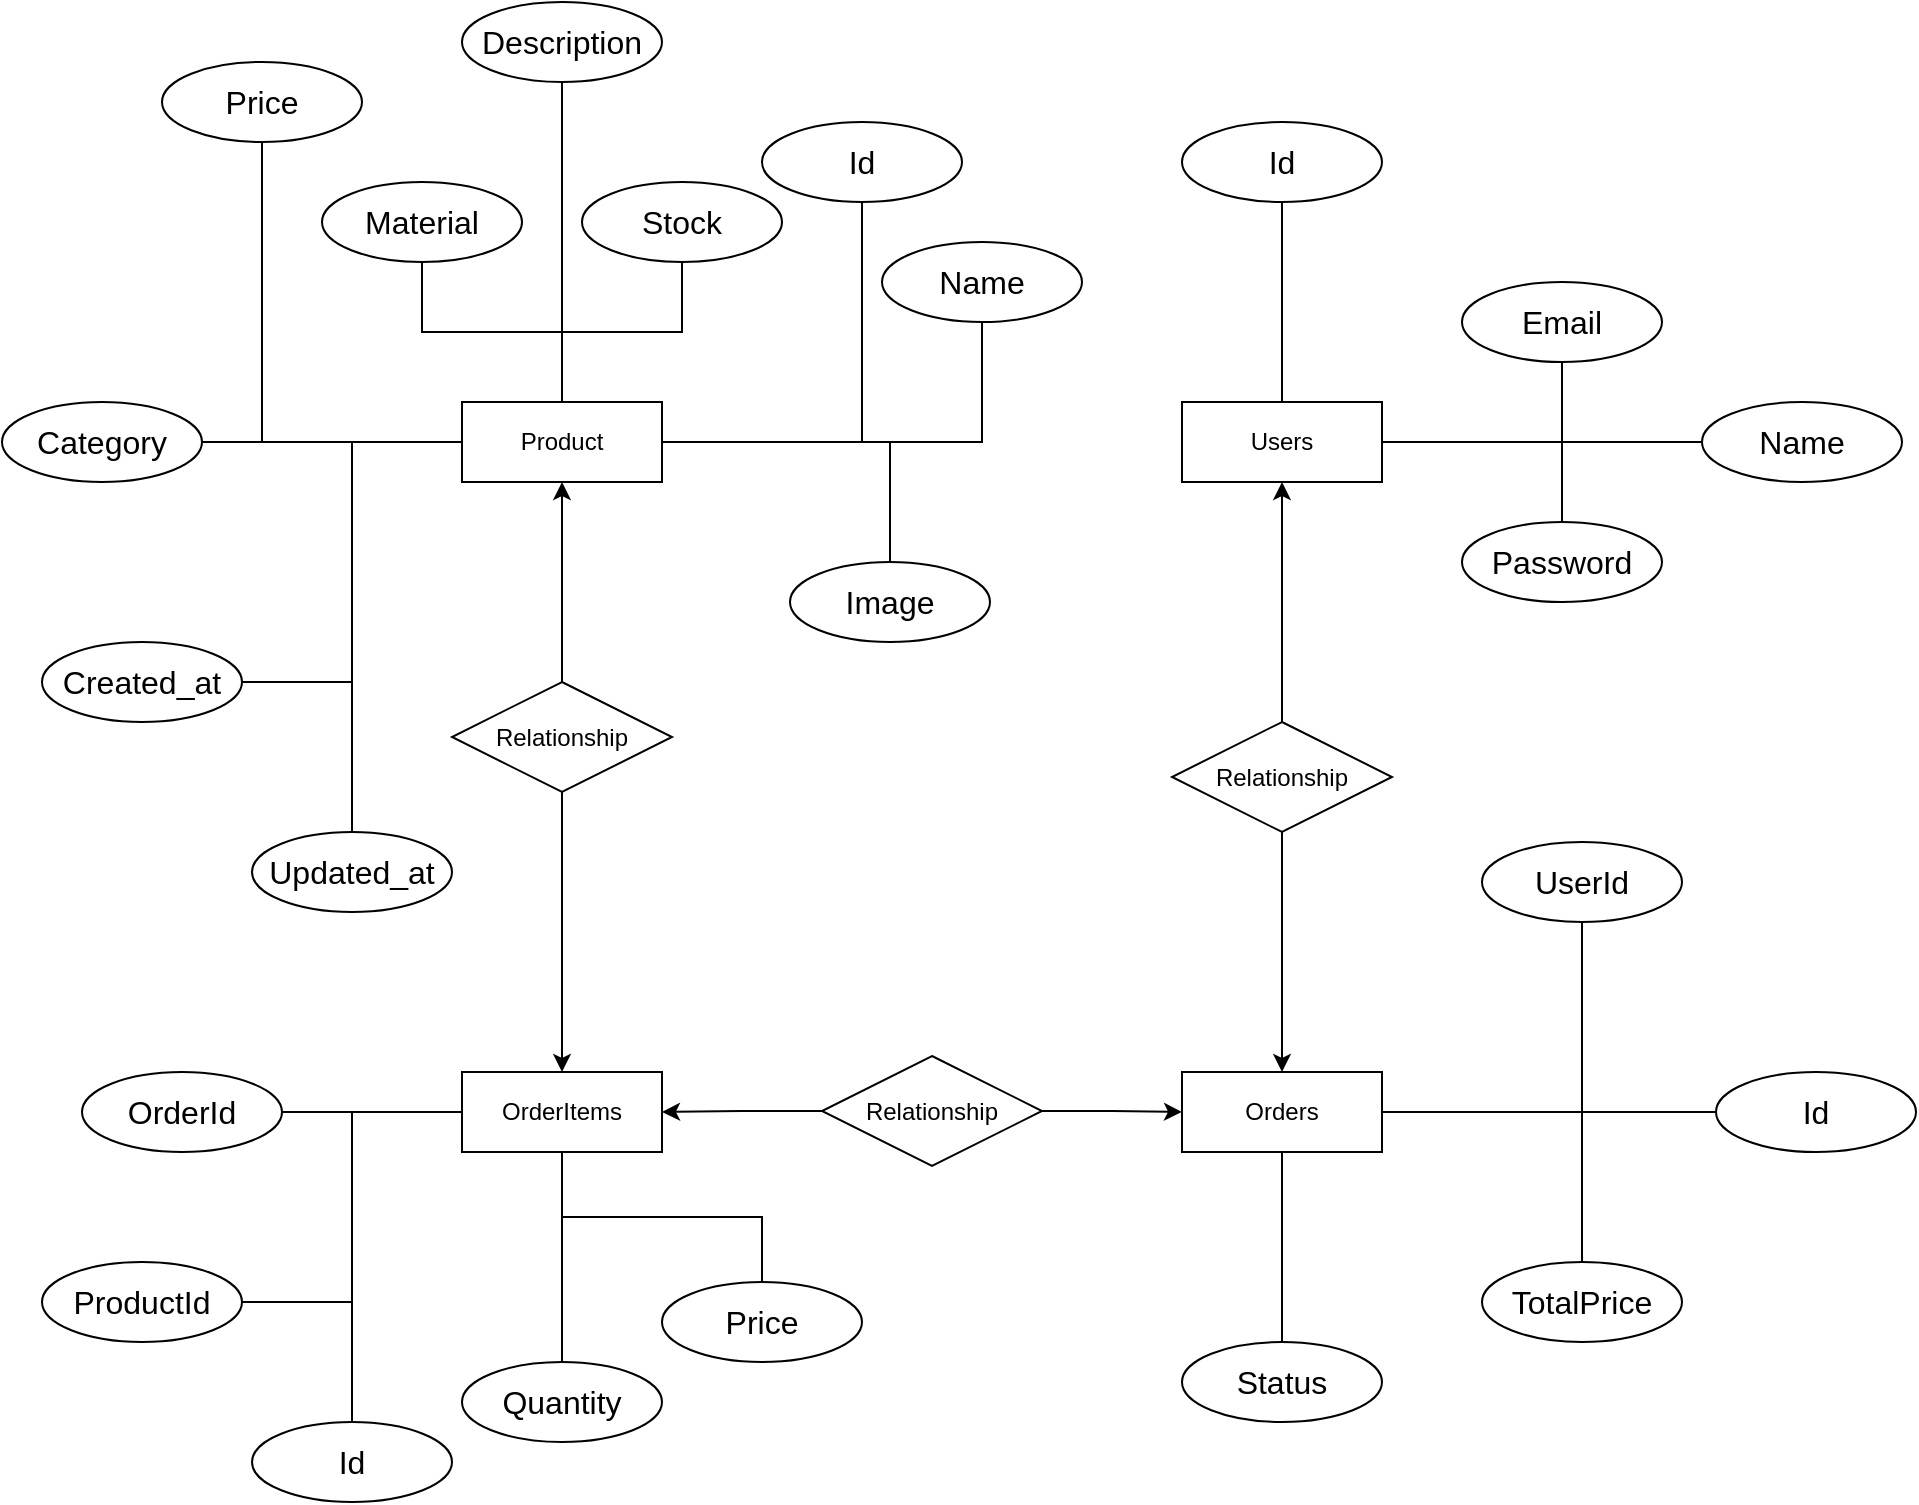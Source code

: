 <mxfile version="26.0.5">
  <diagram name="1 oldal" id="KzL_mlyw6HM5IqUm_3Ji">
    <mxGraphModel dx="2021" dy="738" grid="1" gridSize="10" guides="1" tooltips="1" connect="1" arrows="1" fold="1" page="1" pageScale="1" pageWidth="827" pageHeight="1169" math="0" shadow="0">
      <root>
        <mxCell id="0" />
        <mxCell id="1" parent="0" />
        <mxCell id="QnFTYgcfVURdufgYZe0T-28" value="&lt;span style=&quot;font-size:12.0pt;line-height:107%;&lt;br/&gt;font-family:&amp;quot;Times New Roman&amp;quot;,serif;mso-fareast-font-family:Calibri;mso-fareast-theme-font:&lt;br/&gt;minor-latin;mso-ansi-language:HU;mso-fareast-language:EN-US;mso-bidi-language:&lt;br/&gt;AR-SA&quot;&gt;Updated_at&lt;/span&gt;" style="ellipse;whiteSpace=wrap;html=1;align=center;" parent="1" vertex="1">
          <mxGeometry x="95" y="445" width="100" height="40" as="geometry" />
        </mxCell>
        <mxCell id="QnFTYgcfVURdufgYZe0T-29" value="&lt;span style=&quot;font-size:12.0pt;line-height:107%;&lt;br/&gt;font-family:&amp;quot;Times New Roman&amp;quot;,serif;mso-fareast-font-family:Calibri;mso-fareast-theme-font:&lt;br/&gt;minor-latin;mso-ansi-language:HU;mso-fareast-language:EN-US;mso-bidi-language:&lt;br/&gt;AR-SA&quot;&gt;Price&lt;/span&gt;" style="ellipse;whiteSpace=wrap;html=1;align=center;" parent="1" vertex="1">
          <mxGeometry x="50" y="60" width="100" height="40" as="geometry" />
        </mxCell>
        <mxCell id="6xBrh_6f9ubQhlfFWh0M-2" value="&lt;span style=&quot;font-size:12.0pt;line-height:107%;&lt;br/&gt;font-family:&amp;quot;Times New Roman&amp;quot;,serif;mso-fareast-font-family:Calibri;mso-fareast-theme-font:&lt;br/&gt;minor-latin;mso-ansi-language:HU;mso-fareast-language:EN-US;mso-bidi-language:&lt;br/&gt;AR-SA&quot;&gt;Id&lt;/span&gt;" style="ellipse;whiteSpace=wrap;html=1;align=center;" vertex="1" parent="1">
          <mxGeometry x="350" y="90" width="100" height="40" as="geometry" />
        </mxCell>
        <mxCell id="6xBrh_6f9ubQhlfFWh0M-3" value="&lt;span style=&quot;font-size:12.0pt;line-height:107%;&lt;br/&gt;font-family:&amp;quot;Times New Roman&amp;quot;,serif;mso-fareast-font-family:Calibri;mso-fareast-theme-font:&lt;br/&gt;minor-latin;mso-ansi-language:HU;mso-fareast-language:EN-US;mso-bidi-language:&lt;br/&gt;AR-SA&quot;&gt;Description&lt;/span&gt;" style="ellipse;whiteSpace=wrap;html=1;align=center;" vertex="1" parent="1">
          <mxGeometry x="200" y="30" width="100" height="40" as="geometry" />
        </mxCell>
        <mxCell id="6xBrh_6f9ubQhlfFWh0M-4" value="&lt;span style=&quot;font-size:12.0pt;line-height:107%;&lt;br/&gt;font-family:&amp;quot;Times New Roman&amp;quot;,serif;mso-fareast-font-family:Calibri;mso-fareast-theme-font:&lt;br/&gt;minor-latin;mso-ansi-language:HU;mso-fareast-language:EN-US;mso-bidi-language:&lt;br/&gt;AR-SA&quot;&gt;Material&lt;/span&gt;" style="ellipse;whiteSpace=wrap;html=1;align=center;" vertex="1" parent="1">
          <mxGeometry x="130" y="120" width="100" height="40" as="geometry" />
        </mxCell>
        <mxCell id="6xBrh_6f9ubQhlfFWh0M-5" value="&lt;span style=&quot;font-size:12.0pt;line-height:107%;&lt;br/&gt;font-family:&amp;quot;Times New Roman&amp;quot;,serif;mso-fareast-font-family:Calibri;mso-fareast-theme-font:&lt;br/&gt;minor-latin;mso-ansi-language:HU;mso-fareast-language:EN-US;mso-bidi-language:&lt;br/&gt;AR-SA&quot;&gt;Name&lt;/span&gt;" style="ellipse;whiteSpace=wrap;html=1;align=center;" vertex="1" parent="1">
          <mxGeometry x="410" y="150" width="100" height="40" as="geometry" />
        </mxCell>
        <mxCell id="6xBrh_6f9ubQhlfFWh0M-6" value="&lt;span style=&quot;font-size:12.0pt;line-height:107%;&lt;br/&gt;font-family:&amp;quot;Times New Roman&amp;quot;,serif;mso-fareast-font-family:Calibri;mso-fareast-theme-font:&lt;br/&gt;minor-latin;mso-ansi-language:HU;mso-fareast-language:EN-US;mso-bidi-language:&lt;br/&gt;AR-SA&quot;&gt;Created_at&lt;/span&gt;" style="ellipse;whiteSpace=wrap;html=1;align=center;" vertex="1" parent="1">
          <mxGeometry x="-10" y="350" width="100" height="40" as="geometry" />
        </mxCell>
        <mxCell id="6xBrh_6f9ubQhlfFWh0M-7" value="&lt;span style=&quot;font-size:12.0pt;line-height:107%;&lt;br/&gt;font-family:&amp;quot;Times New Roman&amp;quot;,serif;mso-fareast-font-family:Calibri;mso-fareast-theme-font:&lt;br/&gt;minor-latin;mso-ansi-language:HU;mso-fareast-language:EN-US;mso-bidi-language:&lt;br/&gt;AR-SA&quot;&gt;Category&lt;/span&gt;" style="ellipse;whiteSpace=wrap;html=1;align=center;" vertex="1" parent="1">
          <mxGeometry x="-30" y="230" width="100" height="40" as="geometry" />
        </mxCell>
        <mxCell id="6xBrh_6f9ubQhlfFWh0M-8" value="&lt;span style=&quot;font-size:12.0pt;line-height:107%;&lt;br/&gt;font-family:&amp;quot;Times New Roman&amp;quot;,serif;mso-fareast-font-family:Calibri;mso-fareast-theme-font:&lt;br/&gt;minor-latin;mso-ansi-language:HU;mso-fareast-language:EN-US;mso-bidi-language:&lt;br/&gt;AR-SA&quot;&gt;Stock&lt;/span&gt;" style="ellipse;whiteSpace=wrap;html=1;align=center;" vertex="1" parent="1">
          <mxGeometry x="260" y="120" width="100" height="40" as="geometry" />
        </mxCell>
        <mxCell id="6xBrh_6f9ubQhlfFWh0M-9" value="&lt;span style=&quot;font-size: 16px;&quot;&gt;Image&lt;/span&gt;" style="ellipse;whiteSpace=wrap;html=1;align=center;" vertex="1" parent="1">
          <mxGeometry x="364" y="310" width="100" height="40" as="geometry" />
        </mxCell>
        <mxCell id="6xBrh_6f9ubQhlfFWh0M-40" style="edgeStyle=orthogonalEdgeStyle;rounded=0;orthogonalLoop=1;jettySize=auto;html=1;entryX=0.5;entryY=1;entryDx=0;entryDy=0;endArrow=none;endFill=0;" edge="1" parent="1" source="6xBrh_6f9ubQhlfFWh0M-11" target="6xBrh_6f9ubQhlfFWh0M-3">
          <mxGeometry relative="1" as="geometry" />
        </mxCell>
        <mxCell id="6xBrh_6f9ubQhlfFWh0M-41" style="edgeStyle=orthogonalEdgeStyle;rounded=0;orthogonalLoop=1;jettySize=auto;html=1;entryX=0.5;entryY=1;entryDx=0;entryDy=0;endArrow=none;endFill=0;" edge="1" parent="1" source="6xBrh_6f9ubQhlfFWh0M-11" target="6xBrh_6f9ubQhlfFWh0M-5">
          <mxGeometry relative="1" as="geometry" />
        </mxCell>
        <mxCell id="6xBrh_6f9ubQhlfFWh0M-42" style="edgeStyle=orthogonalEdgeStyle;rounded=0;orthogonalLoop=1;jettySize=auto;html=1;entryX=0.5;entryY=1;entryDx=0;entryDy=0;endArrow=none;endFill=0;" edge="1" parent="1" source="6xBrh_6f9ubQhlfFWh0M-11" target="6xBrh_6f9ubQhlfFWh0M-2">
          <mxGeometry relative="1" as="geometry" />
        </mxCell>
        <mxCell id="6xBrh_6f9ubQhlfFWh0M-43" style="edgeStyle=orthogonalEdgeStyle;rounded=0;orthogonalLoop=1;jettySize=auto;html=1;entryX=0.5;entryY=1;entryDx=0;entryDy=0;endArrow=none;endFill=0;" edge="1" parent="1" source="6xBrh_6f9ubQhlfFWh0M-11" target="6xBrh_6f9ubQhlfFWh0M-8">
          <mxGeometry relative="1" as="geometry" />
        </mxCell>
        <mxCell id="6xBrh_6f9ubQhlfFWh0M-44" style="edgeStyle=orthogonalEdgeStyle;rounded=0;orthogonalLoop=1;jettySize=auto;html=1;entryX=0.5;entryY=1;entryDx=0;entryDy=0;endArrow=none;endFill=0;" edge="1" parent="1" source="6xBrh_6f9ubQhlfFWh0M-11" target="6xBrh_6f9ubQhlfFWh0M-4">
          <mxGeometry relative="1" as="geometry" />
        </mxCell>
        <mxCell id="6xBrh_6f9ubQhlfFWh0M-45" style="edgeStyle=orthogonalEdgeStyle;rounded=0;orthogonalLoop=1;jettySize=auto;html=1;endArrow=none;endFill=0;" edge="1" parent="1" source="6xBrh_6f9ubQhlfFWh0M-11" target="6xBrh_6f9ubQhlfFWh0M-7">
          <mxGeometry relative="1" as="geometry" />
        </mxCell>
        <mxCell id="6xBrh_6f9ubQhlfFWh0M-46" style="edgeStyle=orthogonalEdgeStyle;rounded=0;orthogonalLoop=1;jettySize=auto;html=1;entryX=0.5;entryY=0;entryDx=0;entryDy=0;endArrow=none;endFill=0;" edge="1" parent="1" source="6xBrh_6f9ubQhlfFWh0M-11" target="QnFTYgcfVURdufgYZe0T-28">
          <mxGeometry relative="1" as="geometry" />
        </mxCell>
        <mxCell id="6xBrh_6f9ubQhlfFWh0M-47" style="edgeStyle=orthogonalEdgeStyle;rounded=0;orthogonalLoop=1;jettySize=auto;html=1;entryX=1;entryY=0.5;entryDx=0;entryDy=0;endArrow=none;endFill=0;" edge="1" parent="1" source="6xBrh_6f9ubQhlfFWh0M-11" target="6xBrh_6f9ubQhlfFWh0M-6">
          <mxGeometry relative="1" as="geometry" />
        </mxCell>
        <mxCell id="6xBrh_6f9ubQhlfFWh0M-48" style="edgeStyle=orthogonalEdgeStyle;rounded=0;orthogonalLoop=1;jettySize=auto;html=1;endArrow=none;endFill=0;" edge="1" parent="1" source="6xBrh_6f9ubQhlfFWh0M-11" target="QnFTYgcfVURdufgYZe0T-29">
          <mxGeometry relative="1" as="geometry" />
        </mxCell>
        <mxCell id="6xBrh_6f9ubQhlfFWh0M-51" style="edgeStyle=orthogonalEdgeStyle;rounded=0;orthogonalLoop=1;jettySize=auto;html=1;entryX=0.5;entryY=0;entryDx=0;entryDy=0;endArrow=none;endFill=0;" edge="1" parent="1" source="6xBrh_6f9ubQhlfFWh0M-11" target="6xBrh_6f9ubQhlfFWh0M-9">
          <mxGeometry relative="1" as="geometry" />
        </mxCell>
        <mxCell id="6xBrh_6f9ubQhlfFWh0M-11" value="Product" style="whiteSpace=wrap;html=1;align=center;" vertex="1" parent="1">
          <mxGeometry x="200" y="230" width="100" height="40" as="geometry" />
        </mxCell>
        <mxCell id="6xBrh_6f9ubQhlfFWh0M-108" style="edgeStyle=orthogonalEdgeStyle;rounded=0;orthogonalLoop=1;jettySize=auto;html=1;entryX=0.5;entryY=1;entryDx=0;entryDy=0;endArrow=none;endFill=0;" edge="1" parent="1" source="6xBrh_6f9ubQhlfFWh0M-12" target="6xBrh_6f9ubQhlfFWh0M-15">
          <mxGeometry relative="1" as="geometry" />
        </mxCell>
        <mxCell id="6xBrh_6f9ubQhlfFWh0M-109" style="edgeStyle=orthogonalEdgeStyle;rounded=0;orthogonalLoop=1;jettySize=auto;html=1;entryX=0.5;entryY=1;entryDx=0;entryDy=0;endArrow=none;endFill=0;" edge="1" parent="1" source="6xBrh_6f9ubQhlfFWh0M-12" target="6xBrh_6f9ubQhlfFWh0M-21">
          <mxGeometry relative="1" as="geometry" />
        </mxCell>
        <mxCell id="6xBrh_6f9ubQhlfFWh0M-110" style="edgeStyle=orthogonalEdgeStyle;rounded=0;orthogonalLoop=1;jettySize=auto;html=1;entryX=0.5;entryY=0;entryDx=0;entryDy=0;endArrow=none;endFill=0;" edge="1" parent="1" source="6xBrh_6f9ubQhlfFWh0M-12" target="6xBrh_6f9ubQhlfFWh0M-22">
          <mxGeometry relative="1" as="geometry" />
        </mxCell>
        <mxCell id="6xBrh_6f9ubQhlfFWh0M-111" style="edgeStyle=orthogonalEdgeStyle;rounded=0;orthogonalLoop=1;jettySize=auto;html=1;entryX=0;entryY=0.5;entryDx=0;entryDy=0;endArrow=none;endFill=0;" edge="1" parent="1" source="6xBrh_6f9ubQhlfFWh0M-12" target="6xBrh_6f9ubQhlfFWh0M-20">
          <mxGeometry relative="1" as="geometry" />
        </mxCell>
        <mxCell id="6xBrh_6f9ubQhlfFWh0M-12" value="Users" style="whiteSpace=wrap;html=1;align=center;" vertex="1" parent="1">
          <mxGeometry x="560" y="230" width="100" height="40" as="geometry" />
        </mxCell>
        <mxCell id="6xBrh_6f9ubQhlfFWh0M-114" style="edgeStyle=orthogonalEdgeStyle;rounded=0;orthogonalLoop=1;jettySize=auto;html=1;entryX=0.5;entryY=0;entryDx=0;entryDy=0;endArrow=none;endFill=0;" edge="1" parent="1" source="6xBrh_6f9ubQhlfFWh0M-13" target="6xBrh_6f9ubQhlfFWh0M-19">
          <mxGeometry relative="1" as="geometry" />
        </mxCell>
        <mxCell id="6xBrh_6f9ubQhlfFWh0M-116" style="edgeStyle=orthogonalEdgeStyle;rounded=0;orthogonalLoop=1;jettySize=auto;html=1;entryX=0;entryY=0.5;entryDx=0;entryDy=0;endArrow=none;endFill=0;" edge="1" parent="1" source="6xBrh_6f9ubQhlfFWh0M-13" target="6xBrh_6f9ubQhlfFWh0M-18">
          <mxGeometry relative="1" as="geometry" />
        </mxCell>
        <mxCell id="6xBrh_6f9ubQhlfFWh0M-117" style="edgeStyle=orthogonalEdgeStyle;rounded=0;orthogonalLoop=1;jettySize=auto;html=1;entryX=0.5;entryY=0;entryDx=0;entryDy=0;endArrow=none;endFill=0;" edge="1" parent="1" source="6xBrh_6f9ubQhlfFWh0M-13" target="6xBrh_6f9ubQhlfFWh0M-17">
          <mxGeometry relative="1" as="geometry" />
        </mxCell>
        <mxCell id="6xBrh_6f9ubQhlfFWh0M-118" style="edgeStyle=orthogonalEdgeStyle;rounded=0;orthogonalLoop=1;jettySize=auto;html=1;endArrow=none;endFill=0;" edge="1" parent="1" source="6xBrh_6f9ubQhlfFWh0M-13" target="6xBrh_6f9ubQhlfFWh0M-16">
          <mxGeometry relative="1" as="geometry" />
        </mxCell>
        <mxCell id="6xBrh_6f9ubQhlfFWh0M-13" value="Orders" style="whiteSpace=wrap;html=1;align=center;" vertex="1" parent="1">
          <mxGeometry x="560" y="565" width="100" height="40" as="geometry" />
        </mxCell>
        <mxCell id="6xBrh_6f9ubQhlfFWh0M-52" style="edgeStyle=orthogonalEdgeStyle;rounded=0;orthogonalLoop=1;jettySize=auto;html=1;entryX=0.5;entryY=0;entryDx=0;entryDy=0;endArrow=none;endFill=0;" edge="1" parent="1" source="6xBrh_6f9ubQhlfFWh0M-14" target="6xBrh_6f9ubQhlfFWh0M-26">
          <mxGeometry relative="1" as="geometry" />
        </mxCell>
        <mxCell id="6xBrh_6f9ubQhlfFWh0M-53" style="edgeStyle=orthogonalEdgeStyle;rounded=0;orthogonalLoop=1;jettySize=auto;html=1;entryX=1;entryY=0.5;entryDx=0;entryDy=0;endArrow=none;endFill=0;" edge="1" parent="1" source="6xBrh_6f9ubQhlfFWh0M-14" target="6xBrh_6f9ubQhlfFWh0M-24">
          <mxGeometry relative="1" as="geometry" />
        </mxCell>
        <mxCell id="6xBrh_6f9ubQhlfFWh0M-54" style="edgeStyle=orthogonalEdgeStyle;rounded=0;orthogonalLoop=1;jettySize=auto;html=1;entryX=0.5;entryY=0;entryDx=0;entryDy=0;endArrow=none;endFill=0;" edge="1" parent="1" source="6xBrh_6f9ubQhlfFWh0M-14" target="6xBrh_6f9ubQhlfFWh0M-27">
          <mxGeometry relative="1" as="geometry" />
        </mxCell>
        <mxCell id="6xBrh_6f9ubQhlfFWh0M-55" style="edgeStyle=orthogonalEdgeStyle;rounded=0;orthogonalLoop=1;jettySize=auto;html=1;entryX=1;entryY=0.5;entryDx=0;entryDy=0;endArrow=none;endFill=0;" edge="1" parent="1" source="6xBrh_6f9ubQhlfFWh0M-14" target="6xBrh_6f9ubQhlfFWh0M-25">
          <mxGeometry relative="1" as="geometry">
            <Array as="points">
              <mxPoint x="145" y="585" />
              <mxPoint x="145" y="680" />
            </Array>
          </mxGeometry>
        </mxCell>
        <mxCell id="6xBrh_6f9ubQhlfFWh0M-56" style="edgeStyle=orthogonalEdgeStyle;rounded=0;orthogonalLoop=1;jettySize=auto;html=1;endArrow=none;endFill=0;" edge="1" parent="1" source="6xBrh_6f9ubQhlfFWh0M-14" target="6xBrh_6f9ubQhlfFWh0M-23">
          <mxGeometry relative="1" as="geometry" />
        </mxCell>
        <mxCell id="6xBrh_6f9ubQhlfFWh0M-14" value="OrderItems" style="whiteSpace=wrap;html=1;align=center;" vertex="1" parent="1">
          <mxGeometry x="200" y="565" width="100" height="40" as="geometry" />
        </mxCell>
        <mxCell id="6xBrh_6f9ubQhlfFWh0M-15" value="&lt;span style=&quot;font-size:12.0pt;line-height:107%;&lt;br/&gt;font-family:&amp;quot;Times New Roman&amp;quot;,serif;mso-fareast-font-family:Calibri;mso-fareast-theme-font:&lt;br/&gt;minor-latin;mso-ansi-language:HU;mso-fareast-language:EN-US;mso-bidi-language:&lt;br/&gt;AR-SA&quot;&gt;Id&lt;/span&gt;" style="ellipse;whiteSpace=wrap;html=1;align=center;" vertex="1" parent="1">
          <mxGeometry x="560" y="90" width="100" height="40" as="geometry" />
        </mxCell>
        <mxCell id="6xBrh_6f9ubQhlfFWh0M-16" value="&lt;span style=&quot;font-size:12.0pt;line-height:107%;&lt;br/&gt;font-family:&amp;quot;Times New Roman&amp;quot;,serif;mso-fareast-font-family:Calibri;mso-fareast-theme-font:&lt;br/&gt;minor-latin;mso-ansi-language:HU;mso-fareast-language:EN-US;mso-bidi-language:&lt;br/&gt;AR-SA&quot;&gt;UserId&lt;/span&gt;" style="ellipse;whiteSpace=wrap;html=1;align=center;" vertex="1" parent="1">
          <mxGeometry x="710" y="450" width="100" height="40" as="geometry" />
        </mxCell>
        <mxCell id="6xBrh_6f9ubQhlfFWh0M-17" value="&lt;span style=&quot;font-size:12.0pt;line-height:107%;&lt;br/&gt;font-family:&amp;quot;Times New Roman&amp;quot;,serif;mso-fareast-font-family:Calibri;mso-fareast-theme-font:&lt;br/&gt;minor-latin;mso-ansi-language:HU;mso-fareast-language:EN-US;mso-bidi-language:&lt;br/&gt;AR-SA&quot;&gt;TotalPrice&lt;/span&gt;" style="ellipse;whiteSpace=wrap;html=1;align=center;" vertex="1" parent="1">
          <mxGeometry x="710" y="660" width="100" height="40" as="geometry" />
        </mxCell>
        <mxCell id="6xBrh_6f9ubQhlfFWh0M-18" value="&lt;span style=&quot;font-size:12.0pt;line-height:107%;&lt;br/&gt;font-family:&amp;quot;Times New Roman&amp;quot;,serif;mso-fareast-font-family:Calibri;mso-fareast-theme-font:&lt;br/&gt;minor-latin;mso-ansi-language:HU;mso-fareast-language:EN-US;mso-bidi-language:&lt;br/&gt;AR-SA&quot;&gt;Id&lt;/span&gt;" style="ellipse;whiteSpace=wrap;html=1;align=center;" vertex="1" parent="1">
          <mxGeometry x="827" y="565" width="100" height="40" as="geometry" />
        </mxCell>
        <mxCell id="6xBrh_6f9ubQhlfFWh0M-19" value="&lt;span style=&quot;font-size:12.0pt;line-height:107%;&lt;br/&gt;font-family:&amp;quot;Times New Roman&amp;quot;,serif;mso-fareast-font-family:Calibri;mso-fareast-theme-font:&lt;br/&gt;minor-latin;mso-ansi-language:HU;mso-fareast-language:EN-US;mso-bidi-language:&lt;br/&gt;AR-SA&quot;&gt;Status&lt;/span&gt;" style="ellipse;whiteSpace=wrap;html=1;align=center;" vertex="1" parent="1">
          <mxGeometry x="560" y="700" width="100" height="40" as="geometry" />
        </mxCell>
        <mxCell id="6xBrh_6f9ubQhlfFWh0M-20" value="&lt;span style=&quot;font-size:12.0pt;line-height:107%;&lt;br/&gt;font-family:&amp;quot;Times New Roman&amp;quot;,serif;mso-fareast-font-family:Calibri;mso-fareast-theme-font:&lt;br/&gt;minor-latin;mso-ansi-language:HU;mso-fareast-language:EN-US;mso-bidi-language:&lt;br/&gt;AR-SA&quot;&gt;Name&lt;/span&gt;" style="ellipse;whiteSpace=wrap;html=1;align=center;" vertex="1" parent="1">
          <mxGeometry x="820" y="230" width="100" height="40" as="geometry" />
        </mxCell>
        <mxCell id="6xBrh_6f9ubQhlfFWh0M-21" value="&lt;span style=&quot;font-size:12.0pt;line-height:107%;&lt;br/&gt;font-family:&amp;quot;Times New Roman&amp;quot;,serif;mso-fareast-font-family:Calibri;mso-fareast-theme-font:&lt;br/&gt;minor-latin;mso-ansi-language:HU;mso-fareast-language:EN-US;mso-bidi-language:&lt;br/&gt;AR-SA&quot;&gt;Email&lt;/span&gt;" style="ellipse;whiteSpace=wrap;html=1;align=center;" vertex="1" parent="1">
          <mxGeometry x="700" y="170" width="100" height="40" as="geometry" />
        </mxCell>
        <mxCell id="6xBrh_6f9ubQhlfFWh0M-22" value="&lt;span style=&quot;font-size:12.0pt;line-height:107%;&lt;br/&gt;font-family:&amp;quot;Times New Roman&amp;quot;,serif;mso-fareast-font-family:Calibri;mso-fareast-theme-font:&lt;br/&gt;minor-latin;mso-ansi-language:HU;mso-fareast-language:EN-US;mso-bidi-language:&lt;br/&gt;AR-SA&quot;&gt;Password&lt;/span&gt;" style="ellipse;whiteSpace=wrap;html=1;align=center;" vertex="1" parent="1">
          <mxGeometry x="700" y="290" width="100" height="40" as="geometry" />
        </mxCell>
        <mxCell id="6xBrh_6f9ubQhlfFWh0M-23" value="&lt;span style=&quot;font-size:12.0pt;line-height:107%;&lt;br/&gt;font-family:&amp;quot;Times New Roman&amp;quot;,serif;mso-fareast-font-family:Calibri;mso-fareast-theme-font:&lt;br/&gt;minor-latin;mso-ansi-language:HU;mso-fareast-language:EN-US;mso-bidi-language:&lt;br/&gt;AR-SA&quot;&gt;Id&lt;/span&gt;" style="ellipse;whiteSpace=wrap;html=1;align=center;" vertex="1" parent="1">
          <mxGeometry x="95" y="740" width="100" height="40" as="geometry" />
        </mxCell>
        <mxCell id="6xBrh_6f9ubQhlfFWh0M-24" value="&lt;span style=&quot;font-size:12.0pt;line-height:107%;&lt;br/&gt;font-family:&amp;quot;Times New Roman&amp;quot;,serif;mso-fareast-font-family:Calibri;mso-fareast-theme-font:&lt;br/&gt;minor-latin;mso-ansi-language:HU;mso-fareast-language:EN-US;mso-bidi-language:&lt;br/&gt;AR-SA&quot;&gt;OrderId&lt;/span&gt;" style="ellipse;whiteSpace=wrap;html=1;align=center;" vertex="1" parent="1">
          <mxGeometry x="10" y="565" width="100" height="40" as="geometry" />
        </mxCell>
        <mxCell id="6xBrh_6f9ubQhlfFWh0M-25" value="&lt;span style=&quot;font-size:12.0pt;line-height:107%;&lt;br/&gt;font-family:&amp;quot;Times New Roman&amp;quot;,serif;mso-fareast-font-family:Calibri;mso-fareast-theme-font:&lt;br/&gt;minor-latin;mso-ansi-language:HU;mso-fareast-language:EN-US;mso-bidi-language:&lt;br/&gt;AR-SA&quot;&gt;ProductId&lt;/span&gt;" style="ellipse;whiteSpace=wrap;html=1;align=center;" vertex="1" parent="1">
          <mxGeometry x="-10" y="660" width="100" height="40" as="geometry" />
        </mxCell>
        <mxCell id="6xBrh_6f9ubQhlfFWh0M-26" value="&lt;span style=&quot;font-size:12.0pt;line-height:107%;&lt;br/&gt;font-family:&amp;quot;Times New Roman&amp;quot;,serif;mso-fareast-font-family:Calibri;mso-fareast-theme-font:&lt;br/&gt;minor-latin;mso-ansi-language:HU;mso-fareast-language:EN-US;mso-bidi-language:&lt;br/&gt;AR-SA&quot;&gt;Quantity&lt;/span&gt;" style="ellipse;whiteSpace=wrap;html=1;align=center;" vertex="1" parent="1">
          <mxGeometry x="200" y="710" width="100" height="40" as="geometry" />
        </mxCell>
        <mxCell id="6xBrh_6f9ubQhlfFWh0M-27" value="&lt;span style=&quot;font-size:12.0pt;line-height:107%;&lt;br/&gt;font-family:&amp;quot;Times New Roman&amp;quot;,serif;mso-fareast-font-family:Calibri;mso-fareast-theme-font:&lt;br/&gt;minor-latin;mso-ansi-language:HU;mso-fareast-language:EN-US;mso-bidi-language:&lt;br/&gt;AR-SA&quot;&gt;Price&lt;/span&gt;" style="ellipse;whiteSpace=wrap;html=1;align=center;" vertex="1" parent="1">
          <mxGeometry x="300" y="670" width="100" height="40" as="geometry" />
        </mxCell>
        <mxCell id="6xBrh_6f9ubQhlfFWh0M-33" style="edgeStyle=orthogonalEdgeStyle;rounded=0;orthogonalLoop=1;jettySize=auto;html=1;entryX=0;entryY=0.5;entryDx=0;entryDy=0;" edge="1" parent="1" source="6xBrh_6f9ubQhlfFWh0M-28" target="6xBrh_6f9ubQhlfFWh0M-13">
          <mxGeometry relative="1" as="geometry" />
        </mxCell>
        <mxCell id="6xBrh_6f9ubQhlfFWh0M-34" style="edgeStyle=orthogonalEdgeStyle;rounded=0;orthogonalLoop=1;jettySize=auto;html=1;entryX=1;entryY=0.5;entryDx=0;entryDy=0;" edge="1" parent="1" source="6xBrh_6f9ubQhlfFWh0M-28" target="6xBrh_6f9ubQhlfFWh0M-14">
          <mxGeometry relative="1" as="geometry" />
        </mxCell>
        <mxCell id="6xBrh_6f9ubQhlfFWh0M-28" value="Relationship" style="shape=rhombus;perimeter=rhombusPerimeter;whiteSpace=wrap;html=1;align=center;" vertex="1" parent="1">
          <mxGeometry x="380" y="557" width="110" height="55" as="geometry" />
        </mxCell>
        <mxCell id="6xBrh_6f9ubQhlfFWh0M-37" style="edgeStyle=orthogonalEdgeStyle;rounded=0;orthogonalLoop=1;jettySize=auto;html=1;entryX=0.5;entryY=1;entryDx=0;entryDy=0;" edge="1" parent="1" source="6xBrh_6f9ubQhlfFWh0M-29" target="6xBrh_6f9ubQhlfFWh0M-11">
          <mxGeometry relative="1" as="geometry" />
        </mxCell>
        <mxCell id="6xBrh_6f9ubQhlfFWh0M-119" style="edgeStyle=orthogonalEdgeStyle;rounded=0;orthogonalLoop=1;jettySize=auto;html=1;entryX=0.5;entryY=0;entryDx=0;entryDy=0;" edge="1" parent="1" source="6xBrh_6f9ubQhlfFWh0M-29" target="6xBrh_6f9ubQhlfFWh0M-14">
          <mxGeometry relative="1" as="geometry" />
        </mxCell>
        <mxCell id="6xBrh_6f9ubQhlfFWh0M-29" value="Relationship" style="shape=rhombus;perimeter=rhombusPerimeter;whiteSpace=wrap;html=1;align=center;" vertex="1" parent="1">
          <mxGeometry x="195" y="370" width="110" height="55" as="geometry" />
        </mxCell>
        <mxCell id="6xBrh_6f9ubQhlfFWh0M-31" style="edgeStyle=orthogonalEdgeStyle;rounded=0;orthogonalLoop=1;jettySize=auto;html=1;entryX=0.5;entryY=0;entryDx=0;entryDy=0;" edge="1" parent="1" source="6xBrh_6f9ubQhlfFWh0M-30" target="6xBrh_6f9ubQhlfFWh0M-13">
          <mxGeometry relative="1" as="geometry" />
        </mxCell>
        <mxCell id="6xBrh_6f9ubQhlfFWh0M-32" style="edgeStyle=orthogonalEdgeStyle;rounded=0;orthogonalLoop=1;jettySize=auto;html=1;entryX=0.5;entryY=1;entryDx=0;entryDy=0;" edge="1" parent="1" source="6xBrh_6f9ubQhlfFWh0M-30" target="6xBrh_6f9ubQhlfFWh0M-12">
          <mxGeometry relative="1" as="geometry" />
        </mxCell>
        <mxCell id="6xBrh_6f9ubQhlfFWh0M-30" value="Relationship" style="shape=rhombus;perimeter=rhombusPerimeter;whiteSpace=wrap;html=1;align=center;" vertex="1" parent="1">
          <mxGeometry x="555" y="390" width="110" height="55" as="geometry" />
        </mxCell>
      </root>
    </mxGraphModel>
  </diagram>
</mxfile>
